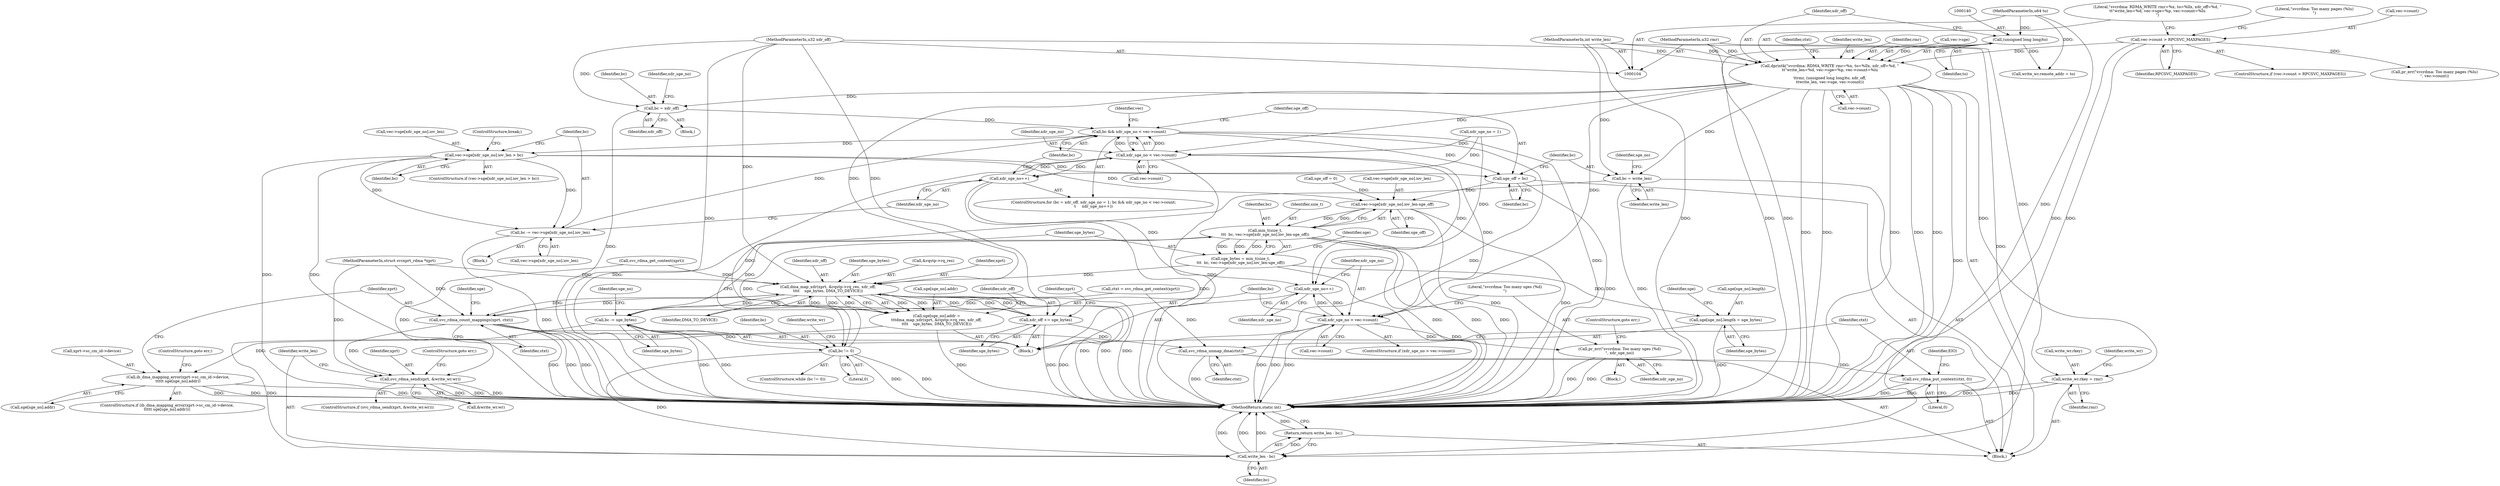 digraph "1_linux_c70422f760c120480fee4de6c38804c72aa26bc1_34@pointer" {
"1000136" [label="(Call,dprintk(\"svcrdma: RDMA_WRITE rmr=%x, to=%llx, xdr_off=%d, \"\n\t\t\"write_len=%d, vec->sge=%p, vec->count=%lu\n\",\n\t\trmr, (unsigned long long)to, xdr_off,\n\t\twrite_len, vec->sge, vec->count))"];
"1000107" [label="(MethodParameterIn,u32 rmr)"];
"1000139" [label="(Call,(unsigned long long)to)"];
"1000108" [label="(MethodParameterIn,u64 to)"];
"1000109" [label="(MethodParameterIn,u32 xdr_off)"];
"1000110" [label="(MethodParameterIn,int write_len)"];
"1000122" [label="(Call,vec->count > RPCSVC_MAXPAGES)"];
"1000166" [label="(Call,bc = xdr_off)"];
"1000172" [label="(Call,bc && xdr_sge_no < vec->count)"];
"1000183" [label="(Call,vec->sge[xdr_sge_no].iov_len > bc)"];
"1000193" [label="(Call,bc -= vec->sge[xdr_sge_no].iov_len)"];
"1000202" [label="(Call,sge_off = bc)"];
"1000221" [label="(Call,vec->sge[xdr_sge_no].iov_len-sge_off)"];
"1000218" [label="(Call,min_t(size_t,\n\t\t\t  bc, vec->sge[xdr_sge_no].iov_len-sge_off))"];
"1000216" [label="(Call,sge_bytes = min_t(size_t,\n\t\t\t  bc, vec->sge[xdr_sge_no].iov_len-sge_off))"];
"1000230" [label="(Call,sge[sge_no].length = sge_bytes)"];
"1000243" [label="(Call,dma_map_xdr(xprt, &rqstp->rq_res, xdr_off,\n\t\t\t\t    sge_bytes, DMA_TO_DEVICE))"];
"1000237" [label="(Call,sge[sge_no].addr =\n\t\t\tdma_map_xdr(xprt, &rqstp->rq_res, xdr_off,\n\t\t\t\t    sge_bytes, DMA_TO_DEVICE))"];
"1000256" [label="(Call,ib_dma_mapping_error(xprt->sc_cm_id->device,\n\t\t\t\t\t sge[sge_no].addr))"];
"1000252" [label="(Call,xdr_off += sge_bytes)"];
"1000268" [label="(Call,svc_rdma_count_mappings(xprt, ctxt))"];
"1000382" [label="(Call,svc_rdma_send(xprt, &write_wr.wr))"];
"1000394" [label="(Call,svc_rdma_unmap_dma(ctxt))"];
"1000396" [label="(Call,svc_rdma_put_context(ctxt, 0))"];
"1000304" [label="(Call,bc -= sge_bytes)"];
"1000212" [label="(Call,bc != 0)"];
"1000390" [label="(Call,write_len - bc)"];
"1000389" [label="(Return,return write_len - bc;)"];
"1000174" [label="(Call,xdr_sge_no < vec->count)"];
"1000179" [label="(Call,xdr_sge_no++)"];
"1000291" [label="(Call,xdr_sge_no++)"];
"1000294" [label="(Call,xdr_sge_no > vec->count)"];
"1000300" [label="(Call,pr_err(\"svcrdma: Too many sges (%d)\n\", xdr_sge_no))"];
"1000205" [label="(Call,bc = write_len)"];
"1000368" [label="(Call,write_wr.rkey = rmr)"];
"1000147" [label="(Call,vec->count)"];
"1000203" [label="(Identifier,sge_off)"];
"1000142" [label="(Identifier,xdr_off)"];
"1000292" [label="(Identifier,xdr_sge_no)"];
"1000296" [label="(Call,vec->count)"];
"1000257" [label="(Call,xprt->sc_cm_id->device)"];
"1000252" [label="(Call,xdr_off += sge_bytes)"];
"1000369" [label="(Call,write_wr.rkey)"];
"1000262" [label="(Call,sge[sge_no].addr)"];
"1000126" [label="(Identifier,RPCSVC_MAXPAGES)"];
"1000192" [label="(ControlStructure,break;)"];
"1000204" [label="(Identifier,bc)"];
"1000375" [label="(Identifier,write_wr)"];
"1000213" [label="(Identifier,bc)"];
"1000194" [label="(Identifier,bc)"];
"1000243" [label="(Call,dma_map_xdr(xprt, &rqstp->rq_res, xdr_off,\n\t\t\t\t    sge_bytes, DMA_TO_DEVICE))"];
"1000215" [label="(Block,)"];
"1000389" [label="(Return,return write_len - bc;)"];
"1000309" [label="(Identifier,sge_no)"];
"1000392" [label="(Identifier,bc)"];
"1000129" [label="(Literal,\"svcrdma: Too many pages (%lu)\n\")"];
"1000245" [label="(Call,&rqstp->rq_res)"];
"1000139" [label="(Call,(unsigned long long)to)"];
"1000390" [label="(Call,write_len - bc)"];
"1000170" [label="(Identifier,xdr_sge_no)"];
"1000195" [label="(Call,vec->sge[xdr_sge_no].iov_len)"];
"1000397" [label="(Identifier,ctxt)"];
"1000122" [label="(Call,vec->count > RPCSVC_MAXPAGES)"];
"1000269" [label="(Identifier,xprt)"];
"1000268" [label="(Call,svc_rdma_count_mappings(xprt, ctxt))"];
"1000141" [label="(Identifier,to)"];
"1000295" [label="(Identifier,xdr_sge_no)"];
"1000136" [label="(Call,dprintk(\"svcrdma: RDMA_WRITE rmr=%x, to=%llx, xdr_off=%d, \"\n\t\t\"write_len=%d, vec->sge=%p, vec->count=%lu\n\",\n\t\trmr, (unsigned long long)to, xdr_off,\n\t\twrite_len, vec->sge, vec->count))"];
"1000183" [label="(Call,vec->sge[xdr_sge_no].iov_len > bc)"];
"1000176" [label="(Call,vec->count)"];
"1000167" [label="(Identifier,bc)"];
"1000402" [label="(MethodReturn,static int)"];
"1000396" [label="(Call,svc_rdma_put_context(ctxt, 0))"];
"1000206" [label="(Identifier,bc)"];
"1000255" [label="(ControlStructure,if (ib_dma_mapping_error(xprt->sc_cm_id->device,\n\t\t\t\t\t sge[sge_no].addr)))"];
"1000300" [label="(Call,pr_err(\"svcrdma: Too many sges (%d)\n\", xdr_sge_no))"];
"1000291" [label="(Call,xdr_sge_no++)"];
"1000108" [label="(MethodParameterIn,u64 to)"];
"1000207" [label="(Identifier,write_len)"];
"1000373" [label="(Call,write_wr.remote_addr = to)"];
"1000180" [label="(Identifier,xdr_sge_no)"];
"1000138" [label="(Identifier,rmr)"];
"1000382" [label="(Call,svc_rdma_send(xprt, &write_wr.wr))"];
"1000395" [label="(Identifier,ctxt)"];
"1000244" [label="(Identifier,xprt)"];
"1000305" [label="(Identifier,bc)"];
"1000237" [label="(Call,sge[sge_no].addr =\n\t\t\tdma_map_xdr(xprt, &rqstp->rq_res, xdr_off,\n\t\t\t\t    sge_bytes, DMA_TO_DEVICE))"];
"1000251" [label="(Identifier,DMA_TO_DEVICE)"];
"1000166" [label="(Call,bc = xdr_off)"];
"1000221" [label="(Call,vec->sge[xdr_sge_no].iov_len-sge_off)"];
"1000144" [label="(Call,vec->sge)"];
"1000150" [label="(Call,ctxt = svc_rdma_get_context(xprt))"];
"1000179" [label="(Call,xdr_sge_no++)"];
"1000230" [label="(Call,sge[sge_no].length = sge_bytes)"];
"1000110" [label="(MethodParameterIn,int write_len)"];
"1000220" [label="(Identifier,bc)"];
"1000217" [label="(Identifier,sge_bytes)"];
"1000249" [label="(Identifier,xdr_off)"];
"1000388" [label="(ControlStructure,goto err;)"];
"1000303" [label="(ControlStructure,goto err;)"];
"1000181" [label="(Block,)"];
"1000299" [label="(Block,)"];
"1000302" [label="(Identifier,xdr_sge_no)"];
"1000236" [label="(Identifier,sge_bytes)"];
"1000286" [label="(Call,sge_off = 0)"];
"1000267" [label="(ControlStructure,goto err;)"];
"1000391" [label="(Identifier,write_len)"];
"1000109" [label="(MethodParameterIn,u32 xdr_off)"];
"1000174" [label="(Call,xdr_sge_no < vec->count)"];
"1000372" [label="(Identifier,rmr)"];
"1000368" [label="(Call,write_wr.rkey = rmr)"];
"1000218" [label="(Call,min_t(size_t,\n\t\t\t  bc, vec->sge[xdr_sge_no].iov_len-sge_off))"];
"1000270" [label="(Identifier,ctxt)"];
"1000173" [label="(Identifier,bc)"];
"1000384" [label="(Call,&write_wr.wr)"];
"1000191" [label="(Identifier,bc)"];
"1000123" [label="(Call,vec->count)"];
"1000105" [label="(MethodParameterIn,struct svcxprt_rdma *xprt)"];
"1000219" [label="(Identifier,size_t)"];
"1000202" [label="(Call,sge_off = bc)"];
"1000316" [label="(Identifier,write_wr)"];
"1000137" [label="(Literal,\"svcrdma: RDMA_WRITE rmr=%x, to=%llx, xdr_off=%d, \"\n\t\t\"write_len=%d, vec->sge=%p, vec->count=%lu\n\")"];
"1000383" [label="(Identifier,xprt)"];
"1000151" [label="(Identifier,ctxt)"];
"1000175" [label="(Identifier,xdr_sge_no)"];
"1000250" [label="(Identifier,sge_bytes)"];
"1000229" [label="(Identifier,sge_off)"];
"1000222" [label="(Call,vec->sge[xdr_sge_no].iov_len)"];
"1000301" [label="(Literal,\"svcrdma: Too many sges (%d)\n\")"];
"1000401" [label="(Identifier,EIO)"];
"1000184" [label="(Call,vec->sge[xdr_sge_no].iov_len)"];
"1000398" [label="(Literal,0)"];
"1000231" [label="(Call,sge[sge_no].length)"];
"1000256" [label="(Call,ib_dma_mapping_error(xprt->sc_cm_id->device,\n\t\t\t\t\t sge[sge_no].addr))"];
"1000165" [label="(Block,)"];
"1000254" [label="(Identifier,sge_bytes)"];
"1000182" [label="(ControlStructure,if (vec->sge[xdr_sge_no].iov_len > bc))"];
"1000394" [label="(Call,svc_rdma_unmap_dma(ctxt))"];
"1000381" [label="(ControlStructure,if (svc_rdma_send(xprt, &write_wr.wr)))"];
"1000306" [label="(Identifier,sge_bytes)"];
"1000211" [label="(ControlStructure,while (bc != 0))"];
"1000209" [label="(Identifier,sge_no)"];
"1000259" [label="(Identifier,xprt)"];
"1000121" [label="(ControlStructure,if (vec->count > RPCSVC_MAXPAGES))"];
"1000238" [label="(Call,sge[sge_no].addr)"];
"1000152" [label="(Call,svc_rdma_get_context(xprt))"];
"1000169" [label="(Call,xdr_sge_no = 1)"];
"1000193" [label="(Call,bc -= vec->sge[xdr_sge_no].iov_len)"];
"1000205" [label="(Call,bc = write_len)"];
"1000216" [label="(Call,sge_bytes = min_t(size_t,\n\t\t\t  bc, vec->sge[xdr_sge_no].iov_len-sge_off))"];
"1000233" [label="(Identifier,sge)"];
"1000240" [label="(Identifier,sge)"];
"1000164" [label="(ControlStructure,for (bc = xdr_off, xdr_sge_no = 1; bc && xdr_sge_no < vec->count;\n\t     xdr_sge_no++))"];
"1000143" [label="(Identifier,write_len)"];
"1000172" [label="(Call,bc && xdr_sge_no < vec->count)"];
"1000294" [label="(Call,xdr_sge_no > vec->count)"];
"1000274" [label="(Identifier,sge)"];
"1000112" [label="(Block,)"];
"1000293" [label="(ControlStructure,if (xdr_sge_no > vec->count))"];
"1000212" [label="(Call,bc != 0)"];
"1000107" [label="(MethodParameterIn,u32 rmr)"];
"1000128" [label="(Call,pr_err(\"svcrdma: Too many pages (%lu)\n\", vec->count))"];
"1000253" [label="(Identifier,xdr_off)"];
"1000168" [label="(Identifier,xdr_off)"];
"1000304" [label="(Call,bc -= sge_bytes)"];
"1000214" [label="(Literal,0)"];
"1000187" [label="(Identifier,vec)"];
"1000136" -> "1000112"  [label="AST: "];
"1000136" -> "1000147"  [label="CFG: "];
"1000137" -> "1000136"  [label="AST: "];
"1000138" -> "1000136"  [label="AST: "];
"1000139" -> "1000136"  [label="AST: "];
"1000142" -> "1000136"  [label="AST: "];
"1000143" -> "1000136"  [label="AST: "];
"1000144" -> "1000136"  [label="AST: "];
"1000147" -> "1000136"  [label="AST: "];
"1000151" -> "1000136"  [label="CFG: "];
"1000136" -> "1000402"  [label="DDG: "];
"1000136" -> "1000402"  [label="DDG: "];
"1000136" -> "1000402"  [label="DDG: "];
"1000136" -> "1000402"  [label="DDG: "];
"1000136" -> "1000402"  [label="DDG: "];
"1000107" -> "1000136"  [label="DDG: "];
"1000139" -> "1000136"  [label="DDG: "];
"1000109" -> "1000136"  [label="DDG: "];
"1000110" -> "1000136"  [label="DDG: "];
"1000122" -> "1000136"  [label="DDG: "];
"1000136" -> "1000166"  [label="DDG: "];
"1000136" -> "1000174"  [label="DDG: "];
"1000136" -> "1000205"  [label="DDG: "];
"1000136" -> "1000243"  [label="DDG: "];
"1000136" -> "1000294"  [label="DDG: "];
"1000136" -> "1000368"  [label="DDG: "];
"1000136" -> "1000390"  [label="DDG: "];
"1000107" -> "1000104"  [label="AST: "];
"1000107" -> "1000402"  [label="DDG: "];
"1000107" -> "1000368"  [label="DDG: "];
"1000139" -> "1000141"  [label="CFG: "];
"1000140" -> "1000139"  [label="AST: "];
"1000141" -> "1000139"  [label="AST: "];
"1000142" -> "1000139"  [label="CFG: "];
"1000139" -> "1000402"  [label="DDG: "];
"1000108" -> "1000139"  [label="DDG: "];
"1000139" -> "1000373"  [label="DDG: "];
"1000108" -> "1000104"  [label="AST: "];
"1000108" -> "1000402"  [label="DDG: "];
"1000108" -> "1000373"  [label="DDG: "];
"1000109" -> "1000104"  [label="AST: "];
"1000109" -> "1000402"  [label="DDG: "];
"1000109" -> "1000166"  [label="DDG: "];
"1000109" -> "1000243"  [label="DDG: "];
"1000109" -> "1000252"  [label="DDG: "];
"1000110" -> "1000104"  [label="AST: "];
"1000110" -> "1000402"  [label="DDG: "];
"1000110" -> "1000205"  [label="DDG: "];
"1000110" -> "1000390"  [label="DDG: "];
"1000122" -> "1000121"  [label="AST: "];
"1000122" -> "1000126"  [label="CFG: "];
"1000123" -> "1000122"  [label="AST: "];
"1000126" -> "1000122"  [label="AST: "];
"1000129" -> "1000122"  [label="CFG: "];
"1000137" -> "1000122"  [label="CFG: "];
"1000122" -> "1000402"  [label="DDG: "];
"1000122" -> "1000402"  [label="DDG: "];
"1000122" -> "1000128"  [label="DDG: "];
"1000166" -> "1000165"  [label="AST: "];
"1000166" -> "1000168"  [label="CFG: "];
"1000167" -> "1000166"  [label="AST: "];
"1000168" -> "1000166"  [label="AST: "];
"1000170" -> "1000166"  [label="CFG: "];
"1000166" -> "1000402"  [label="DDG: "];
"1000166" -> "1000172"  [label="DDG: "];
"1000172" -> "1000164"  [label="AST: "];
"1000172" -> "1000173"  [label="CFG: "];
"1000172" -> "1000174"  [label="CFG: "];
"1000173" -> "1000172"  [label="AST: "];
"1000174" -> "1000172"  [label="AST: "];
"1000187" -> "1000172"  [label="CFG: "];
"1000203" -> "1000172"  [label="CFG: "];
"1000172" -> "1000402"  [label="DDG: "];
"1000172" -> "1000402"  [label="DDG: "];
"1000193" -> "1000172"  [label="DDG: "];
"1000174" -> "1000172"  [label="DDG: "];
"1000174" -> "1000172"  [label="DDG: "];
"1000172" -> "1000183"  [label="DDG: "];
"1000172" -> "1000202"  [label="DDG: "];
"1000183" -> "1000182"  [label="AST: "];
"1000183" -> "1000191"  [label="CFG: "];
"1000184" -> "1000183"  [label="AST: "];
"1000191" -> "1000183"  [label="AST: "];
"1000192" -> "1000183"  [label="CFG: "];
"1000194" -> "1000183"  [label="CFG: "];
"1000183" -> "1000402"  [label="DDG: "];
"1000183" -> "1000402"  [label="DDG: "];
"1000183" -> "1000193"  [label="DDG: "];
"1000183" -> "1000193"  [label="DDG: "];
"1000183" -> "1000202"  [label="DDG: "];
"1000183" -> "1000221"  [label="DDG: "];
"1000193" -> "1000181"  [label="AST: "];
"1000193" -> "1000195"  [label="CFG: "];
"1000194" -> "1000193"  [label="AST: "];
"1000195" -> "1000193"  [label="AST: "];
"1000180" -> "1000193"  [label="CFG: "];
"1000193" -> "1000402"  [label="DDG: "];
"1000202" -> "1000112"  [label="AST: "];
"1000202" -> "1000204"  [label="CFG: "];
"1000203" -> "1000202"  [label="AST: "];
"1000204" -> "1000202"  [label="AST: "];
"1000206" -> "1000202"  [label="CFG: "];
"1000202" -> "1000402"  [label="DDG: "];
"1000202" -> "1000221"  [label="DDG: "];
"1000221" -> "1000218"  [label="AST: "];
"1000221" -> "1000229"  [label="CFG: "];
"1000222" -> "1000221"  [label="AST: "];
"1000229" -> "1000221"  [label="AST: "];
"1000218" -> "1000221"  [label="CFG: "];
"1000221" -> "1000402"  [label="DDG: "];
"1000221" -> "1000402"  [label="DDG: "];
"1000221" -> "1000218"  [label="DDG: "];
"1000221" -> "1000218"  [label="DDG: "];
"1000286" -> "1000221"  [label="DDG: "];
"1000218" -> "1000216"  [label="AST: "];
"1000219" -> "1000218"  [label="AST: "];
"1000220" -> "1000218"  [label="AST: "];
"1000216" -> "1000218"  [label="CFG: "];
"1000218" -> "1000402"  [label="DDG: "];
"1000218" -> "1000402"  [label="DDG: "];
"1000218" -> "1000402"  [label="DDG: "];
"1000218" -> "1000216"  [label="DDG: "];
"1000218" -> "1000216"  [label="DDG: "];
"1000218" -> "1000216"  [label="DDG: "];
"1000212" -> "1000218"  [label="DDG: "];
"1000218" -> "1000304"  [label="DDG: "];
"1000216" -> "1000215"  [label="AST: "];
"1000217" -> "1000216"  [label="AST: "];
"1000233" -> "1000216"  [label="CFG: "];
"1000216" -> "1000402"  [label="DDG: "];
"1000216" -> "1000230"  [label="DDG: "];
"1000216" -> "1000243"  [label="DDG: "];
"1000230" -> "1000215"  [label="AST: "];
"1000230" -> "1000236"  [label="CFG: "];
"1000231" -> "1000230"  [label="AST: "];
"1000236" -> "1000230"  [label="AST: "];
"1000240" -> "1000230"  [label="CFG: "];
"1000230" -> "1000402"  [label="DDG: "];
"1000243" -> "1000237"  [label="AST: "];
"1000243" -> "1000251"  [label="CFG: "];
"1000244" -> "1000243"  [label="AST: "];
"1000245" -> "1000243"  [label="AST: "];
"1000249" -> "1000243"  [label="AST: "];
"1000250" -> "1000243"  [label="AST: "];
"1000251" -> "1000243"  [label="AST: "];
"1000237" -> "1000243"  [label="CFG: "];
"1000243" -> "1000402"  [label="DDG: "];
"1000243" -> "1000402"  [label="DDG: "];
"1000243" -> "1000402"  [label="DDG: "];
"1000243" -> "1000237"  [label="DDG: "];
"1000243" -> "1000237"  [label="DDG: "];
"1000243" -> "1000237"  [label="DDG: "];
"1000243" -> "1000237"  [label="DDG: "];
"1000243" -> "1000237"  [label="DDG: "];
"1000268" -> "1000243"  [label="DDG: "];
"1000152" -> "1000243"  [label="DDG: "];
"1000105" -> "1000243"  [label="DDG: "];
"1000252" -> "1000243"  [label="DDG: "];
"1000243" -> "1000252"  [label="DDG: "];
"1000243" -> "1000252"  [label="DDG: "];
"1000243" -> "1000268"  [label="DDG: "];
"1000243" -> "1000304"  [label="DDG: "];
"1000237" -> "1000215"  [label="AST: "];
"1000238" -> "1000237"  [label="AST: "];
"1000253" -> "1000237"  [label="CFG: "];
"1000237" -> "1000402"  [label="DDG: "];
"1000237" -> "1000256"  [label="DDG: "];
"1000256" -> "1000255"  [label="AST: "];
"1000256" -> "1000262"  [label="CFG: "];
"1000257" -> "1000256"  [label="AST: "];
"1000262" -> "1000256"  [label="AST: "];
"1000267" -> "1000256"  [label="CFG: "];
"1000269" -> "1000256"  [label="CFG: "];
"1000256" -> "1000402"  [label="DDG: "];
"1000256" -> "1000402"  [label="DDG: "];
"1000256" -> "1000402"  [label="DDG: "];
"1000252" -> "1000215"  [label="AST: "];
"1000252" -> "1000254"  [label="CFG: "];
"1000253" -> "1000252"  [label="AST: "];
"1000254" -> "1000252"  [label="AST: "];
"1000259" -> "1000252"  [label="CFG: "];
"1000252" -> "1000402"  [label="DDG: "];
"1000252" -> "1000402"  [label="DDG: "];
"1000268" -> "1000215"  [label="AST: "];
"1000268" -> "1000270"  [label="CFG: "];
"1000269" -> "1000268"  [label="AST: "];
"1000270" -> "1000268"  [label="AST: "];
"1000274" -> "1000268"  [label="CFG: "];
"1000268" -> "1000402"  [label="DDG: "];
"1000268" -> "1000402"  [label="DDG: "];
"1000268" -> "1000402"  [label="DDG: "];
"1000105" -> "1000268"  [label="DDG: "];
"1000150" -> "1000268"  [label="DDG: "];
"1000268" -> "1000382"  [label="DDG: "];
"1000268" -> "1000394"  [label="DDG: "];
"1000382" -> "1000381"  [label="AST: "];
"1000382" -> "1000384"  [label="CFG: "];
"1000383" -> "1000382"  [label="AST: "];
"1000384" -> "1000382"  [label="AST: "];
"1000388" -> "1000382"  [label="CFG: "];
"1000391" -> "1000382"  [label="CFG: "];
"1000382" -> "1000402"  [label="DDG: "];
"1000382" -> "1000402"  [label="DDG: "];
"1000382" -> "1000402"  [label="DDG: "];
"1000152" -> "1000382"  [label="DDG: "];
"1000105" -> "1000382"  [label="DDG: "];
"1000394" -> "1000112"  [label="AST: "];
"1000394" -> "1000395"  [label="CFG: "];
"1000395" -> "1000394"  [label="AST: "];
"1000397" -> "1000394"  [label="CFG: "];
"1000394" -> "1000402"  [label="DDG: "];
"1000150" -> "1000394"  [label="DDG: "];
"1000394" -> "1000396"  [label="DDG: "];
"1000396" -> "1000112"  [label="AST: "];
"1000396" -> "1000398"  [label="CFG: "];
"1000397" -> "1000396"  [label="AST: "];
"1000398" -> "1000396"  [label="AST: "];
"1000401" -> "1000396"  [label="CFG: "];
"1000396" -> "1000402"  [label="DDG: "];
"1000396" -> "1000402"  [label="DDG: "];
"1000304" -> "1000215"  [label="AST: "];
"1000304" -> "1000306"  [label="CFG: "];
"1000305" -> "1000304"  [label="AST: "];
"1000306" -> "1000304"  [label="AST: "];
"1000309" -> "1000304"  [label="CFG: "];
"1000304" -> "1000402"  [label="DDG: "];
"1000304" -> "1000402"  [label="DDG: "];
"1000304" -> "1000212"  [label="DDG: "];
"1000304" -> "1000390"  [label="DDG: "];
"1000212" -> "1000211"  [label="AST: "];
"1000212" -> "1000214"  [label="CFG: "];
"1000213" -> "1000212"  [label="AST: "];
"1000214" -> "1000212"  [label="AST: "];
"1000217" -> "1000212"  [label="CFG: "];
"1000316" -> "1000212"  [label="CFG: "];
"1000212" -> "1000402"  [label="DDG: "];
"1000212" -> "1000402"  [label="DDG: "];
"1000205" -> "1000212"  [label="DDG: "];
"1000212" -> "1000390"  [label="DDG: "];
"1000390" -> "1000389"  [label="AST: "];
"1000390" -> "1000392"  [label="CFG: "];
"1000391" -> "1000390"  [label="AST: "];
"1000392" -> "1000390"  [label="AST: "];
"1000389" -> "1000390"  [label="CFG: "];
"1000390" -> "1000402"  [label="DDG: "];
"1000390" -> "1000402"  [label="DDG: "];
"1000390" -> "1000402"  [label="DDG: "];
"1000390" -> "1000389"  [label="DDG: "];
"1000389" -> "1000112"  [label="AST: "];
"1000402" -> "1000389"  [label="CFG: "];
"1000389" -> "1000402"  [label="DDG: "];
"1000174" -> "1000176"  [label="CFG: "];
"1000175" -> "1000174"  [label="AST: "];
"1000176" -> "1000174"  [label="AST: "];
"1000174" -> "1000402"  [label="DDG: "];
"1000174" -> "1000402"  [label="DDG: "];
"1000179" -> "1000174"  [label="DDG: "];
"1000169" -> "1000174"  [label="DDG: "];
"1000174" -> "1000179"  [label="DDG: "];
"1000174" -> "1000291"  [label="DDG: "];
"1000174" -> "1000294"  [label="DDG: "];
"1000179" -> "1000164"  [label="AST: "];
"1000179" -> "1000180"  [label="CFG: "];
"1000180" -> "1000179"  [label="AST: "];
"1000173" -> "1000179"  [label="CFG: "];
"1000179" -> "1000402"  [label="DDG: "];
"1000169" -> "1000179"  [label="DDG: "];
"1000179" -> "1000291"  [label="DDG: "];
"1000291" -> "1000215"  [label="AST: "];
"1000291" -> "1000292"  [label="CFG: "];
"1000292" -> "1000291"  [label="AST: "];
"1000295" -> "1000291"  [label="CFG: "];
"1000294" -> "1000291"  [label="DDG: "];
"1000169" -> "1000291"  [label="DDG: "];
"1000291" -> "1000294"  [label="DDG: "];
"1000294" -> "1000293"  [label="AST: "];
"1000294" -> "1000296"  [label="CFG: "];
"1000295" -> "1000294"  [label="AST: "];
"1000296" -> "1000294"  [label="AST: "];
"1000301" -> "1000294"  [label="CFG: "];
"1000305" -> "1000294"  [label="CFG: "];
"1000294" -> "1000402"  [label="DDG: "];
"1000294" -> "1000402"  [label="DDG: "];
"1000294" -> "1000402"  [label="DDG: "];
"1000294" -> "1000300"  [label="DDG: "];
"1000300" -> "1000299"  [label="AST: "];
"1000300" -> "1000302"  [label="CFG: "];
"1000301" -> "1000300"  [label="AST: "];
"1000302" -> "1000300"  [label="AST: "];
"1000303" -> "1000300"  [label="CFG: "];
"1000300" -> "1000402"  [label="DDG: "];
"1000300" -> "1000402"  [label="DDG: "];
"1000205" -> "1000112"  [label="AST: "];
"1000205" -> "1000207"  [label="CFG: "];
"1000206" -> "1000205"  [label="AST: "];
"1000207" -> "1000205"  [label="AST: "];
"1000209" -> "1000205"  [label="CFG: "];
"1000205" -> "1000402"  [label="DDG: "];
"1000368" -> "1000112"  [label="AST: "];
"1000368" -> "1000372"  [label="CFG: "];
"1000369" -> "1000368"  [label="AST: "];
"1000372" -> "1000368"  [label="AST: "];
"1000375" -> "1000368"  [label="CFG: "];
"1000368" -> "1000402"  [label="DDG: "];
"1000368" -> "1000402"  [label="DDG: "];
}
